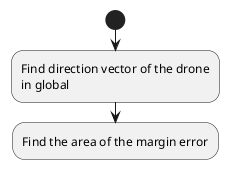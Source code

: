 @startuml
' start
' :Initialize to hover_correction to Motion.zero;
' while (for x,y,z)
'     : distance = current_position - hover_position;
'     if (distance) is (> max distance) then
'         :velocity = max velocity;
'     else
'         if (distance) is (> min distance) then
'             :velocity = min_velocity + (max_velocity - min_velocity) * (ditance - min_distance) 
'             / (max_distance - min_distance);
'         else (< min distance)
'             :distance below min distance.
'             No action require;
        
'         endif

'     endif
'     if (distance) is (>0) then
'         note right
'         opposite sign of the direction to correct the offset
'         endnote
'         :velocity = -velocity;
'     endif
' endwhile
' :Return hover_correction;


start
:Find direction vector of the drone 
in global;
:Find the area of the margin error; 